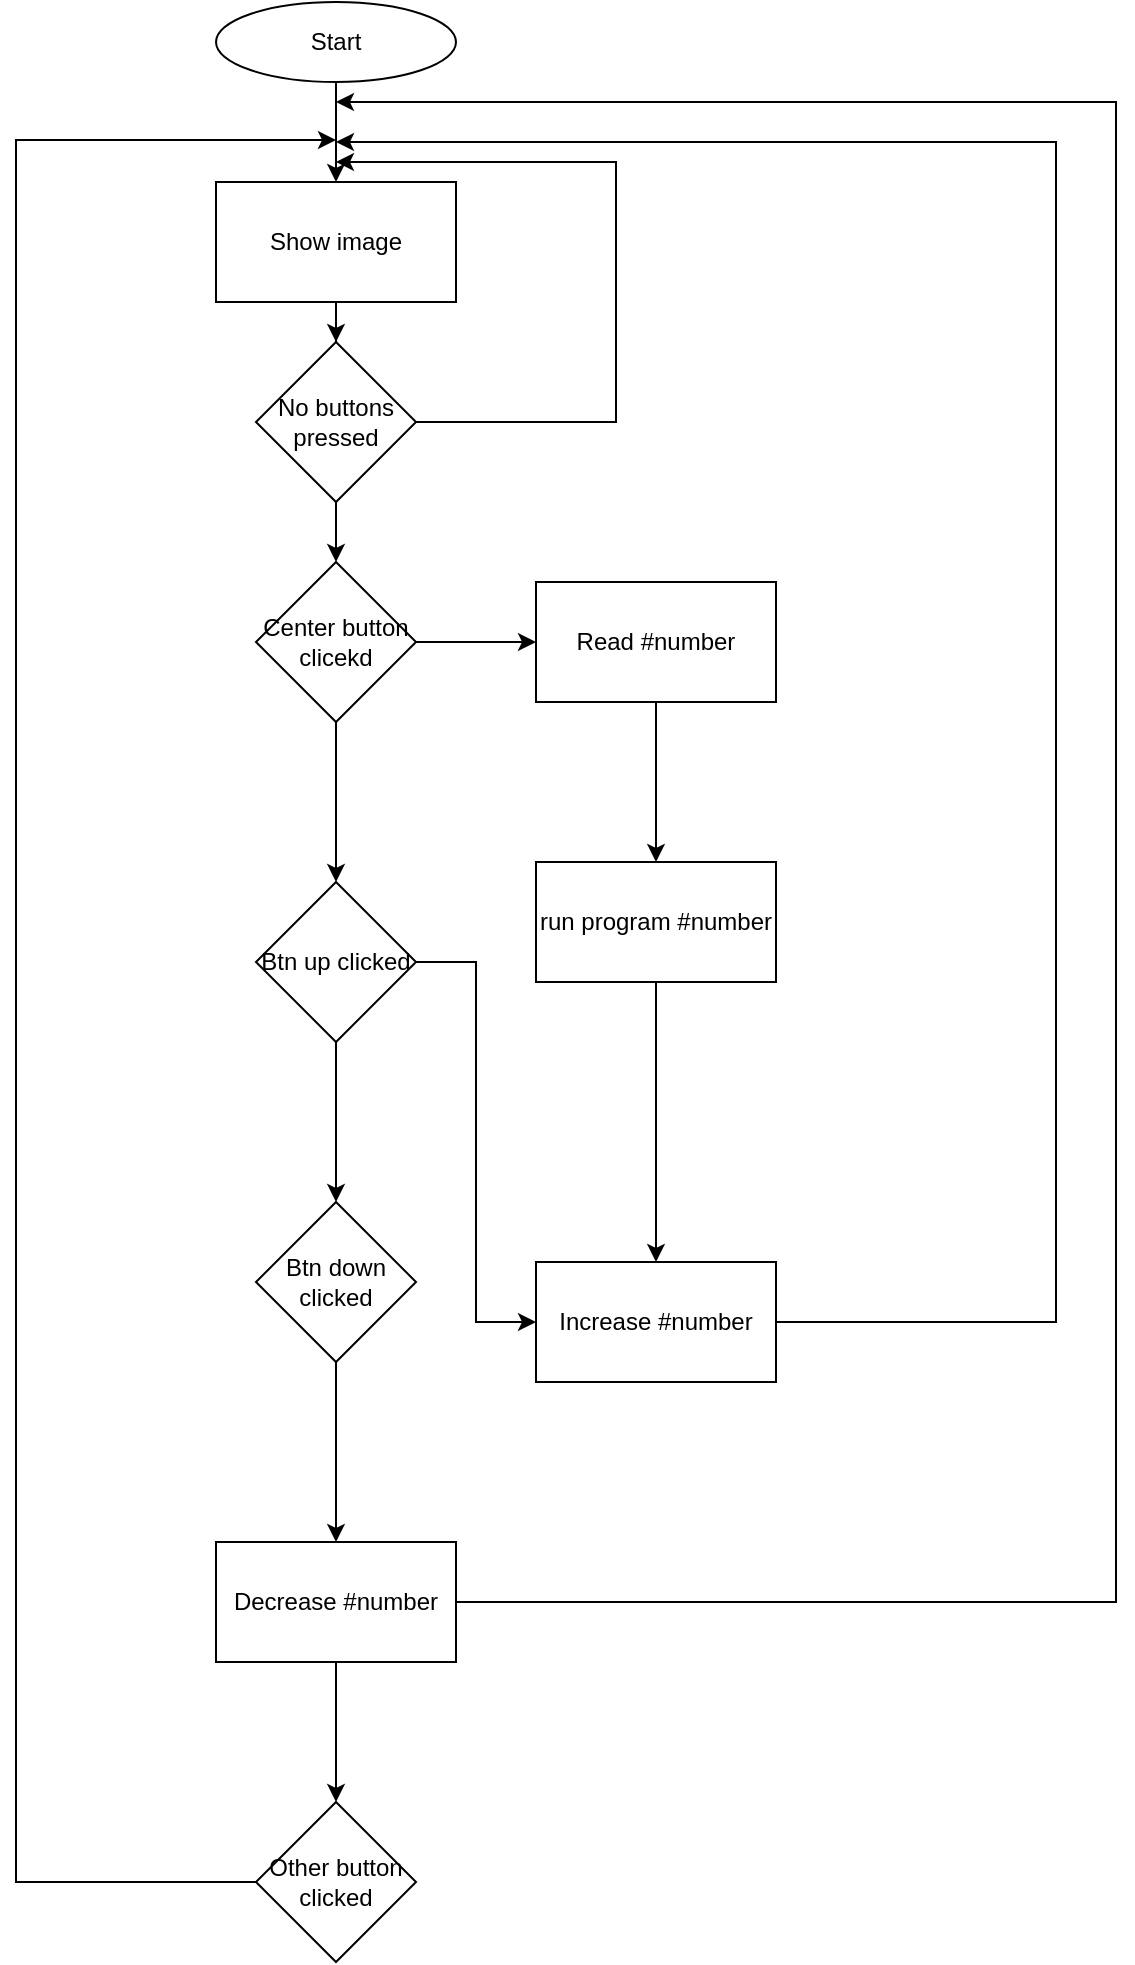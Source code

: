 <mxfile version="16.4.5" type="device"><diagram id="k7-3LI60MQzuTcu8Cozd" name="Page-1"><mxGraphModel dx="868" dy="482" grid="1" gridSize="10" guides="1" tooltips="1" connect="1" arrows="1" fold="1" page="1" pageScale="1" pageWidth="850" pageHeight="1100" math="0" shadow="0"><root><mxCell id="0"/><mxCell id="1" parent="0"/><mxCell id="IddqabOGDoTdgPNjQCpu-26" value="" style="edgeStyle=orthogonalEdgeStyle;rounded=0;orthogonalLoop=1;jettySize=auto;html=1;" edge="1" parent="1" source="IddqabOGDoTdgPNjQCpu-1" target="IddqabOGDoTdgPNjQCpu-25"><mxGeometry relative="1" as="geometry"/></mxCell><mxCell id="IddqabOGDoTdgPNjQCpu-1" value="Start" style="ellipse;whiteSpace=wrap;html=1;" vertex="1" parent="1"><mxGeometry x="340" width="120" height="40" as="geometry"/></mxCell><mxCell id="IddqabOGDoTdgPNjQCpu-5" value="" style="edgeStyle=orthogonalEdgeStyle;rounded=0;orthogonalLoop=1;jettySize=auto;html=1;" edge="1" parent="1" source="IddqabOGDoTdgPNjQCpu-2" target="IddqabOGDoTdgPNjQCpu-4"><mxGeometry relative="1" as="geometry"/></mxCell><mxCell id="IddqabOGDoTdgPNjQCpu-31" style="edgeStyle=orthogonalEdgeStyle;rounded=0;orthogonalLoop=1;jettySize=auto;html=1;" edge="1" parent="1" source="IddqabOGDoTdgPNjQCpu-2"><mxGeometry relative="1" as="geometry"><mxPoint x="400" y="80" as="targetPoint"/><Array as="points"><mxPoint x="540" y="210"/><mxPoint x="540" y="80"/></Array></mxGeometry></mxCell><mxCell id="IddqabOGDoTdgPNjQCpu-2" value="No buttons pressed" style="rhombus;whiteSpace=wrap;html=1;" vertex="1" parent="1"><mxGeometry x="360" y="170" width="80" height="80" as="geometry"/></mxCell><mxCell id="IddqabOGDoTdgPNjQCpu-7" value="" style="edgeStyle=orthogonalEdgeStyle;rounded=0;orthogonalLoop=1;jettySize=auto;html=1;" edge="1" parent="1" source="IddqabOGDoTdgPNjQCpu-4" target="IddqabOGDoTdgPNjQCpu-6"><mxGeometry relative="1" as="geometry"/></mxCell><mxCell id="IddqabOGDoTdgPNjQCpu-18" value="" style="edgeStyle=orthogonalEdgeStyle;rounded=0;orthogonalLoop=1;jettySize=auto;html=1;" edge="1" parent="1" source="IddqabOGDoTdgPNjQCpu-4" target="IddqabOGDoTdgPNjQCpu-17"><mxGeometry relative="1" as="geometry"/></mxCell><mxCell id="IddqabOGDoTdgPNjQCpu-4" value="Center button clicekd" style="rhombus;whiteSpace=wrap;html=1;" vertex="1" parent="1"><mxGeometry x="360" y="280" width="80" height="80" as="geometry"/></mxCell><mxCell id="IddqabOGDoTdgPNjQCpu-9" value="" style="edgeStyle=orthogonalEdgeStyle;rounded=0;orthogonalLoop=1;jettySize=auto;html=1;" edge="1" parent="1" source="IddqabOGDoTdgPNjQCpu-6" target="IddqabOGDoTdgPNjQCpu-8"><mxGeometry relative="1" as="geometry"/></mxCell><mxCell id="IddqabOGDoTdgPNjQCpu-6" value="Read #number" style="whiteSpace=wrap;html=1;" vertex="1" parent="1"><mxGeometry x="500" y="290" width="120" height="60" as="geometry"/></mxCell><mxCell id="IddqabOGDoTdgPNjQCpu-11" value="" style="edgeStyle=orthogonalEdgeStyle;rounded=0;orthogonalLoop=1;jettySize=auto;html=1;" edge="1" parent="1" source="IddqabOGDoTdgPNjQCpu-8" target="IddqabOGDoTdgPNjQCpu-10"><mxGeometry relative="1" as="geometry"/></mxCell><mxCell id="IddqabOGDoTdgPNjQCpu-8" value="run program #number" style="whiteSpace=wrap;html=1;" vertex="1" parent="1"><mxGeometry x="500" y="430" width="120" height="60" as="geometry"/></mxCell><mxCell id="IddqabOGDoTdgPNjQCpu-29" style="edgeStyle=orthogonalEdgeStyle;rounded=0;orthogonalLoop=1;jettySize=auto;html=1;" edge="1" parent="1" source="IddqabOGDoTdgPNjQCpu-10"><mxGeometry relative="1" as="geometry"><mxPoint x="400" y="70" as="targetPoint"/><Array as="points"><mxPoint x="760" y="660"/><mxPoint x="760" y="70"/></Array></mxGeometry></mxCell><mxCell id="IddqabOGDoTdgPNjQCpu-10" value="Increase #number" style="whiteSpace=wrap;html=1;" vertex="1" parent="1"><mxGeometry x="500" y="630" width="120" height="60" as="geometry"/></mxCell><mxCell id="IddqabOGDoTdgPNjQCpu-19" value="" style="edgeStyle=orthogonalEdgeStyle;rounded=0;orthogonalLoop=1;jettySize=auto;html=1;entryX=0;entryY=0.5;entryDx=0;entryDy=0;" edge="1" parent="1" source="IddqabOGDoTdgPNjQCpu-17" target="IddqabOGDoTdgPNjQCpu-10"><mxGeometry relative="1" as="geometry"/></mxCell><mxCell id="IddqabOGDoTdgPNjQCpu-21" value="" style="edgeStyle=orthogonalEdgeStyle;rounded=0;orthogonalLoop=1;jettySize=auto;html=1;" edge="1" parent="1" source="IddqabOGDoTdgPNjQCpu-17" target="IddqabOGDoTdgPNjQCpu-20"><mxGeometry relative="1" as="geometry"/></mxCell><mxCell id="IddqabOGDoTdgPNjQCpu-17" value="Btn up clicked" style="rhombus;whiteSpace=wrap;html=1;" vertex="1" parent="1"><mxGeometry x="360" y="440" width="80" height="80" as="geometry"/></mxCell><mxCell id="IddqabOGDoTdgPNjQCpu-23" value="" style="edgeStyle=orthogonalEdgeStyle;rounded=0;orthogonalLoop=1;jettySize=auto;html=1;" edge="1" parent="1" source="IddqabOGDoTdgPNjQCpu-20" target="IddqabOGDoTdgPNjQCpu-22"><mxGeometry relative="1" as="geometry"/></mxCell><mxCell id="IddqabOGDoTdgPNjQCpu-20" value="Btn down clicked" style="rhombus;whiteSpace=wrap;html=1;" vertex="1" parent="1"><mxGeometry x="360" y="600" width="80" height="80" as="geometry"/></mxCell><mxCell id="IddqabOGDoTdgPNjQCpu-30" style="edgeStyle=orthogonalEdgeStyle;rounded=0;orthogonalLoop=1;jettySize=auto;html=1;" edge="1" parent="1" source="IddqabOGDoTdgPNjQCpu-22"><mxGeometry relative="1" as="geometry"><mxPoint x="400" y="50" as="targetPoint"/><Array as="points"><mxPoint x="790" y="800"/><mxPoint x="790" y="50"/></Array></mxGeometry></mxCell><mxCell id="IddqabOGDoTdgPNjQCpu-33" value="" style="edgeStyle=orthogonalEdgeStyle;rounded=0;orthogonalLoop=1;jettySize=auto;html=1;" edge="1" parent="1" source="IddqabOGDoTdgPNjQCpu-22" target="IddqabOGDoTdgPNjQCpu-32"><mxGeometry relative="1" as="geometry"/></mxCell><mxCell id="IddqabOGDoTdgPNjQCpu-22" value="Decrease #number" style="whiteSpace=wrap;html=1;" vertex="1" parent="1"><mxGeometry x="340" y="770" width="120" height="60" as="geometry"/></mxCell><mxCell id="IddqabOGDoTdgPNjQCpu-27" value="" style="edgeStyle=orthogonalEdgeStyle;rounded=0;orthogonalLoop=1;jettySize=auto;html=1;" edge="1" parent="1" source="IddqabOGDoTdgPNjQCpu-25" target="IddqabOGDoTdgPNjQCpu-2"><mxGeometry relative="1" as="geometry"/></mxCell><mxCell id="IddqabOGDoTdgPNjQCpu-25" value="Show image" style="rounded=0;whiteSpace=wrap;html=1;" vertex="1" parent="1"><mxGeometry x="340" y="90" width="120" height="60" as="geometry"/></mxCell><mxCell id="IddqabOGDoTdgPNjQCpu-34" style="edgeStyle=orthogonalEdgeStyle;rounded=0;orthogonalLoop=1;jettySize=auto;html=1;" edge="1" parent="1" source="IddqabOGDoTdgPNjQCpu-32"><mxGeometry relative="1" as="geometry"><mxPoint x="400" y="69" as="targetPoint"/><Array as="points"><mxPoint x="240" y="940"/><mxPoint x="240" y="69"/></Array></mxGeometry></mxCell><mxCell id="IddqabOGDoTdgPNjQCpu-32" value="Other button clicked" style="rhombus;whiteSpace=wrap;html=1;" vertex="1" parent="1"><mxGeometry x="360" y="900" width="80" height="80" as="geometry"/></mxCell></root></mxGraphModel></diagram></mxfile>